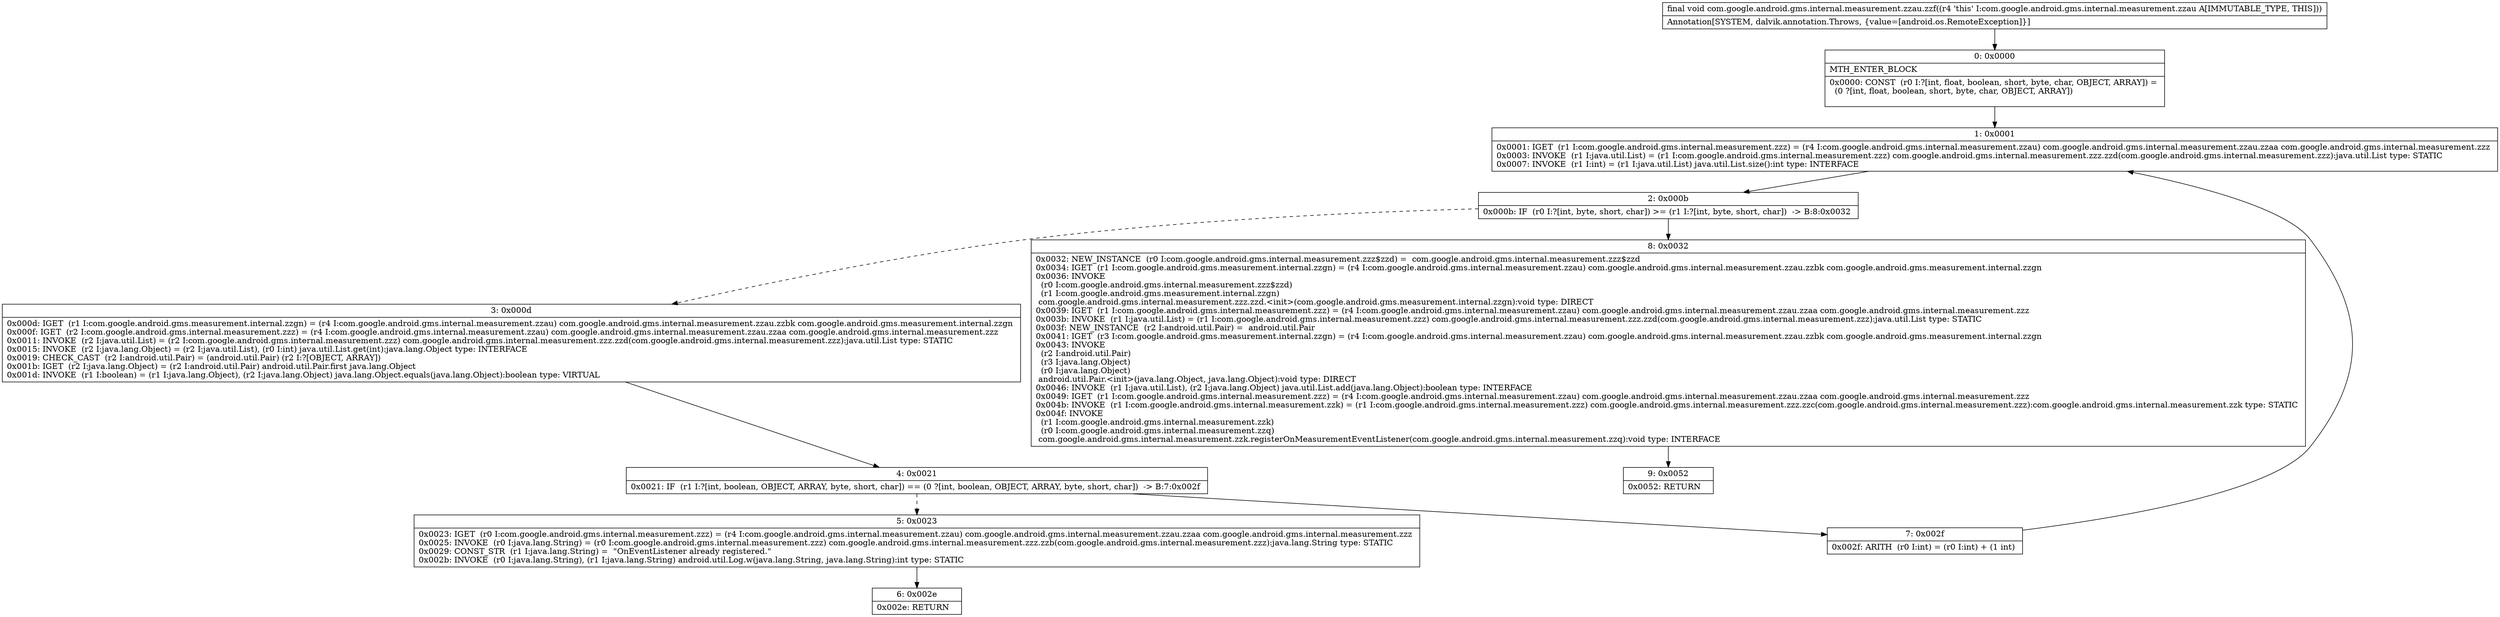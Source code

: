 digraph "CFG forcom.google.android.gms.internal.measurement.zzau.zzf()V" {
Node_0 [shape=record,label="{0\:\ 0x0000|MTH_ENTER_BLOCK\l|0x0000: CONST  (r0 I:?[int, float, boolean, short, byte, char, OBJECT, ARRAY]) = \l  (0 ?[int, float, boolean, short, byte, char, OBJECT, ARRAY])\l \l}"];
Node_1 [shape=record,label="{1\:\ 0x0001|0x0001: IGET  (r1 I:com.google.android.gms.internal.measurement.zzz) = (r4 I:com.google.android.gms.internal.measurement.zzau) com.google.android.gms.internal.measurement.zzau.zzaa com.google.android.gms.internal.measurement.zzz \l0x0003: INVOKE  (r1 I:java.util.List) = (r1 I:com.google.android.gms.internal.measurement.zzz) com.google.android.gms.internal.measurement.zzz.zzd(com.google.android.gms.internal.measurement.zzz):java.util.List type: STATIC \l0x0007: INVOKE  (r1 I:int) = (r1 I:java.util.List) java.util.List.size():int type: INTERFACE \l}"];
Node_2 [shape=record,label="{2\:\ 0x000b|0x000b: IF  (r0 I:?[int, byte, short, char]) \>= (r1 I:?[int, byte, short, char])  \-\> B:8:0x0032 \l}"];
Node_3 [shape=record,label="{3\:\ 0x000d|0x000d: IGET  (r1 I:com.google.android.gms.measurement.internal.zzgn) = (r4 I:com.google.android.gms.internal.measurement.zzau) com.google.android.gms.internal.measurement.zzau.zzbk com.google.android.gms.measurement.internal.zzgn \l0x000f: IGET  (r2 I:com.google.android.gms.internal.measurement.zzz) = (r4 I:com.google.android.gms.internal.measurement.zzau) com.google.android.gms.internal.measurement.zzau.zzaa com.google.android.gms.internal.measurement.zzz \l0x0011: INVOKE  (r2 I:java.util.List) = (r2 I:com.google.android.gms.internal.measurement.zzz) com.google.android.gms.internal.measurement.zzz.zzd(com.google.android.gms.internal.measurement.zzz):java.util.List type: STATIC \l0x0015: INVOKE  (r2 I:java.lang.Object) = (r2 I:java.util.List), (r0 I:int) java.util.List.get(int):java.lang.Object type: INTERFACE \l0x0019: CHECK_CAST  (r2 I:android.util.Pair) = (android.util.Pair) (r2 I:?[OBJECT, ARRAY]) \l0x001b: IGET  (r2 I:java.lang.Object) = (r2 I:android.util.Pair) android.util.Pair.first java.lang.Object \l0x001d: INVOKE  (r1 I:boolean) = (r1 I:java.lang.Object), (r2 I:java.lang.Object) java.lang.Object.equals(java.lang.Object):boolean type: VIRTUAL \l}"];
Node_4 [shape=record,label="{4\:\ 0x0021|0x0021: IF  (r1 I:?[int, boolean, OBJECT, ARRAY, byte, short, char]) == (0 ?[int, boolean, OBJECT, ARRAY, byte, short, char])  \-\> B:7:0x002f \l}"];
Node_5 [shape=record,label="{5\:\ 0x0023|0x0023: IGET  (r0 I:com.google.android.gms.internal.measurement.zzz) = (r4 I:com.google.android.gms.internal.measurement.zzau) com.google.android.gms.internal.measurement.zzau.zzaa com.google.android.gms.internal.measurement.zzz \l0x0025: INVOKE  (r0 I:java.lang.String) = (r0 I:com.google.android.gms.internal.measurement.zzz) com.google.android.gms.internal.measurement.zzz.zzb(com.google.android.gms.internal.measurement.zzz):java.lang.String type: STATIC \l0x0029: CONST_STR  (r1 I:java.lang.String) =  \"OnEventListener already registered.\" \l0x002b: INVOKE  (r0 I:java.lang.String), (r1 I:java.lang.String) android.util.Log.w(java.lang.String, java.lang.String):int type: STATIC \l}"];
Node_6 [shape=record,label="{6\:\ 0x002e|0x002e: RETURN   \l}"];
Node_7 [shape=record,label="{7\:\ 0x002f|0x002f: ARITH  (r0 I:int) = (r0 I:int) + (1 int) \l}"];
Node_8 [shape=record,label="{8\:\ 0x0032|0x0032: NEW_INSTANCE  (r0 I:com.google.android.gms.internal.measurement.zzz$zzd) =  com.google.android.gms.internal.measurement.zzz$zzd \l0x0034: IGET  (r1 I:com.google.android.gms.measurement.internal.zzgn) = (r4 I:com.google.android.gms.internal.measurement.zzau) com.google.android.gms.internal.measurement.zzau.zzbk com.google.android.gms.measurement.internal.zzgn \l0x0036: INVOKE  \l  (r0 I:com.google.android.gms.internal.measurement.zzz$zzd)\l  (r1 I:com.google.android.gms.measurement.internal.zzgn)\l com.google.android.gms.internal.measurement.zzz.zzd.\<init\>(com.google.android.gms.measurement.internal.zzgn):void type: DIRECT \l0x0039: IGET  (r1 I:com.google.android.gms.internal.measurement.zzz) = (r4 I:com.google.android.gms.internal.measurement.zzau) com.google.android.gms.internal.measurement.zzau.zzaa com.google.android.gms.internal.measurement.zzz \l0x003b: INVOKE  (r1 I:java.util.List) = (r1 I:com.google.android.gms.internal.measurement.zzz) com.google.android.gms.internal.measurement.zzz.zzd(com.google.android.gms.internal.measurement.zzz):java.util.List type: STATIC \l0x003f: NEW_INSTANCE  (r2 I:android.util.Pair) =  android.util.Pair \l0x0041: IGET  (r3 I:com.google.android.gms.measurement.internal.zzgn) = (r4 I:com.google.android.gms.internal.measurement.zzau) com.google.android.gms.internal.measurement.zzau.zzbk com.google.android.gms.measurement.internal.zzgn \l0x0043: INVOKE  \l  (r2 I:android.util.Pair)\l  (r3 I:java.lang.Object)\l  (r0 I:java.lang.Object)\l android.util.Pair.\<init\>(java.lang.Object, java.lang.Object):void type: DIRECT \l0x0046: INVOKE  (r1 I:java.util.List), (r2 I:java.lang.Object) java.util.List.add(java.lang.Object):boolean type: INTERFACE \l0x0049: IGET  (r1 I:com.google.android.gms.internal.measurement.zzz) = (r4 I:com.google.android.gms.internal.measurement.zzau) com.google.android.gms.internal.measurement.zzau.zzaa com.google.android.gms.internal.measurement.zzz \l0x004b: INVOKE  (r1 I:com.google.android.gms.internal.measurement.zzk) = (r1 I:com.google.android.gms.internal.measurement.zzz) com.google.android.gms.internal.measurement.zzz.zzc(com.google.android.gms.internal.measurement.zzz):com.google.android.gms.internal.measurement.zzk type: STATIC \l0x004f: INVOKE  \l  (r1 I:com.google.android.gms.internal.measurement.zzk)\l  (r0 I:com.google.android.gms.internal.measurement.zzq)\l com.google.android.gms.internal.measurement.zzk.registerOnMeasurementEventListener(com.google.android.gms.internal.measurement.zzq):void type: INTERFACE \l}"];
Node_9 [shape=record,label="{9\:\ 0x0052|0x0052: RETURN   \l}"];
MethodNode[shape=record,label="{final void com.google.android.gms.internal.measurement.zzau.zzf((r4 'this' I:com.google.android.gms.internal.measurement.zzau A[IMMUTABLE_TYPE, THIS]))  | Annotation[SYSTEM, dalvik.annotation.Throws, \{value=[android.os.RemoteException]\}]\l}"];
MethodNode -> Node_0;
Node_0 -> Node_1;
Node_1 -> Node_2;
Node_2 -> Node_3[style=dashed];
Node_2 -> Node_8;
Node_3 -> Node_4;
Node_4 -> Node_5[style=dashed];
Node_4 -> Node_7;
Node_5 -> Node_6;
Node_7 -> Node_1;
Node_8 -> Node_9;
}

